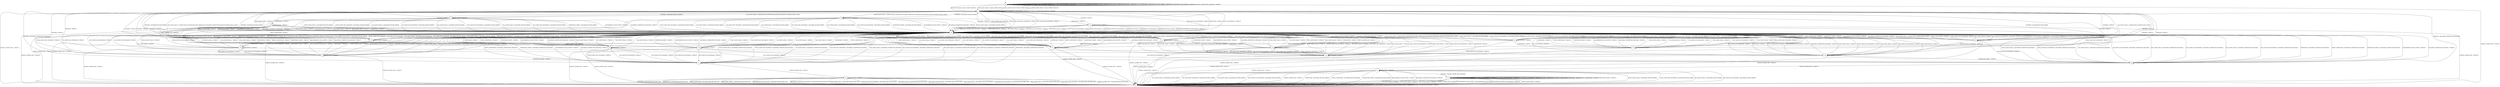digraph g {

	s0 [shape="circle" label="s0"];
	s1 [shape="circle" label="s1"];
	s2 [shape="circle" label="s2"];
	s3 [shape="circle" label="s3"];
	s4 [shape="circle" label="s4"];
	s5 [shape="circle" label="s5"];
	s6 [shape="circle" label="s6"];
	s7 [shape="circle" label="s7"];
	s8 [shape="circle" label="s8"];
	s9 [shape="circle" label="s9"];
	s10 [shape="circle" label="s10"];
	s11 [shape="circle" label="s11"];
	s12 [shape="circle" label="s12"];
	s13 [shape="circle" label="s13"];
	s14 [shape="circle" label="s14"];
	s15 [shape="circle" label="s15"];
	s16 [shape="circle" label="s16"];
	s17 [shape="circle" label="s17"];
	s18 [shape="circle" label="s18"];
	s19 [shape="circle" label="s19"];
	s20 [shape="circle" label="s20"];
	s21 [shape="circle" label="s21"];
	s22 [shape="circle" label="s22"];
	s23 [shape="circle" label="s23"];
	s24 [shape="circle" label="s24"];
	s25 [shape="circle" label="s25"];
	s0 -> s1 [label="ECDH_CLIENT_HELLO / HELLO_VERIFY_REQUEST"];
	s0 -> s0 [label="ECDH_CLIENT_KEY_EXCHANGE / TIMEOUT"];
	s0 -> s1 [label="DH_CLIENT_HELLO / HELLO_VERIFY_REQUEST"];
	s0 -> s0 [label="DH_CLIENT_KEY_EXCHANGE / TIMEOUT"];
	s0 -> s1 [label="PSK_CLIENT_HELLO / HELLO_VERIFY_REQUEST"];
	s0 -> s0 [label="PSK_CLIENT_KEY_EXCHANGE / TIMEOUT"];
	s0 -> s1 [label="RSA_CLIENT_HELLO / HELLO_VERIFY_REQUEST"];
	s0 -> s0 [label="RSA_CLIENT_KEY_EXCHANGE / TIMEOUT"];
	s0 -> s3 [label="CHANGE_CIPHER_SPEC / TIMEOUT"];
	s0 -> s0 [label="FINISHED / TIMEOUT"];
	s0 -> s0 [label="APPLICATION / TIMEOUT"];
	s0 -> s0 [label="CERTIFICATE / TIMEOUT"];
	s0 -> s0 [label="EMPTY_CERTIFICATE / TIMEOUT"];
	s0 -> s0 [label="CERTIFICATE_VERIFY / TIMEOUT"];
	s0 -> s0 [label="Alert(WARNING,CLOSE_NOTIFY) / TIMEOUT"];
	s0 -> s0 [label="Alert(FATAL,UNEXPECTED_MESSAGE) / TIMEOUT"];
	s1 -> s9 [label="ECDH_CLIENT_HELLO / SERVER_HELLO,CERTIFICATE,ECDHE_SERVER_KEY_EXCHANGE,CERTIFICATE_REQUEST,SERVER_HELLO_DONE"];
	s1 -> s20 [label="ECDH_CLIENT_KEY_EXCHANGE / TIMEOUT"];
	s1 -> s14 [label="DH_CLIENT_HELLO / SERVER_HELLO,CERTIFICATE,DHE_SERVER_KEY_EXCHANGE,CERTIFICATE_REQUEST,SERVER_HELLO_DONE"];
	s1 -> s20 [label="DH_CLIENT_KEY_EXCHANGE / TIMEOUT"];
	s1 -> s4 [label="PSK_CLIENT_HELLO / SERVER_HELLO,SERVER_HELLO_DONE"];
	s1 -> s20 [label="PSK_CLIENT_KEY_EXCHANGE / TIMEOUT"];
	s1 -> s2 [label="RSA_CLIENT_HELLO / SERVER_HELLO,CERTIFICATE,CERTIFICATE_REQUEST,SERVER_HELLO_DONE"];
	s1 -> s20 [label="RSA_CLIENT_KEY_EXCHANGE / TIMEOUT"];
	s1 -> s3 [label="CHANGE_CIPHER_SPEC / TIMEOUT"];
	s1 -> s1 [label="FINISHED / TIMEOUT"];
	s1 -> s1 [label="APPLICATION / TIMEOUT"];
	s1 -> s20 [label="CERTIFICATE / TIMEOUT"];
	s1 -> s20 [label="EMPTY_CERTIFICATE / TIMEOUT"];
	s1 -> s20 [label="CERTIFICATE_VERIFY / TIMEOUT"];
	s1 -> s1 [label="Alert(WARNING,CLOSE_NOTIFY) / TIMEOUT"];
	s1 -> s1 [label="Alert(FATAL,UNEXPECTED_MESSAGE) / TIMEOUT"];
	s2 -> s20 [label="ECDH_CLIENT_HELLO / Alert(FATAL,DECODE_ERROR)"];
	s2 -> s20 [label="ECDH_CLIENT_KEY_EXCHANGE / Alert(FATAL,DECODE_ERROR)"];
	s2 -> s20 [label="DH_CLIENT_HELLO / Alert(FATAL,DECODE_ERROR)"];
	s2 -> s20 [label="DH_CLIENT_KEY_EXCHANGE / Alert(FATAL,DECODE_ERROR)"];
	s2 -> s20 [label="PSK_CLIENT_HELLO / Alert(FATAL,DECODE_ERROR)"];
	s2 -> s20 [label="PSK_CLIENT_KEY_EXCHANGE / Alert(FATAL,DECODE_ERROR)"];
	s2 -> s20 [label="RSA_CLIENT_HELLO / Alert(FATAL,DECODE_ERROR)"];
	s2 -> s20 [label="RSA_CLIENT_KEY_EXCHANGE / Alert(FATAL,DECODE_ERROR)"];
	s2 -> s3 [label="CHANGE_CIPHER_SPEC / TIMEOUT"];
	s2 -> s1 [label="FINISHED / Alert(FATAL,DECODE_ERROR)"];
	s2 -> s2 [label="APPLICATION / TIMEOUT"];
	s2 -> s6 [label="CERTIFICATE / TIMEOUT"];
	s2 -> s8 [label="EMPTY_CERTIFICATE / TIMEOUT"];
	s2 -> s20 [label="CERTIFICATE_VERIFY / Alert(FATAL,DECODE_ERROR)"];
	s2 -> s20 [label="Alert(WARNING,CLOSE_NOTIFY) / TIMEOUT"];
	s2 -> s20 [label="Alert(FATAL,UNEXPECTED_MESSAGE) / TIMEOUT"];
	s3 -> s3 [label="ECDH_CLIENT_HELLO / TIMEOUT"];
	s3 -> s3 [label="ECDH_CLIENT_KEY_EXCHANGE / TIMEOUT"];
	s3 -> s3 [label="DH_CLIENT_HELLO / TIMEOUT"];
	s3 -> s3 [label="DH_CLIENT_KEY_EXCHANGE / TIMEOUT"];
	s3 -> s3 [label="PSK_CLIENT_HELLO / TIMEOUT"];
	s3 -> s3 [label="PSK_CLIENT_KEY_EXCHANGE / TIMEOUT"];
	s3 -> s3 [label="RSA_CLIENT_HELLO / TIMEOUT"];
	s3 -> s3 [label="RSA_CLIENT_KEY_EXCHANGE / TIMEOUT"];
	s3 -> s3 [label="CHANGE_CIPHER_SPEC / TIMEOUT"];
	s3 -> s3 [label="FINISHED / TIMEOUT"];
	s3 -> s3 [label="APPLICATION / TIMEOUT"];
	s3 -> s3 [label="CERTIFICATE / TIMEOUT"];
	s3 -> s3 [label="EMPTY_CERTIFICATE / TIMEOUT"];
	s3 -> s3 [label="CERTIFICATE_VERIFY / TIMEOUT"];
	s3 -> s3 [label="Alert(WARNING,CLOSE_NOTIFY) / TIMEOUT"];
	s3 -> s3 [label="Alert(FATAL,UNEXPECTED_MESSAGE) / TIMEOUT"];
	s4 -> s20 [label="ECDH_CLIENT_HELLO / TIMEOUT"];
	s4 -> s20 [label="ECDH_CLIENT_KEY_EXCHANGE / TIMEOUT"];
	s4 -> s20 [label="DH_CLIENT_HELLO / TIMEOUT"];
	s4 -> s20 [label="DH_CLIENT_KEY_EXCHANGE / Alert(FATAL,UNKNOWN_PSK_IDENTITY)"];
	s4 -> s20 [label="PSK_CLIENT_HELLO / TIMEOUT"];
	s4 -> s5 [label="PSK_CLIENT_KEY_EXCHANGE / TIMEOUT"];
	s4 -> s20 [label="RSA_CLIENT_HELLO / TIMEOUT"];
	s4 -> s20 [label="RSA_CLIENT_KEY_EXCHANGE / Alert(FATAL,UNKNOWN_PSK_IDENTITY)"];
	s4 -> s3 [label="CHANGE_CIPHER_SPEC / TIMEOUT"];
	s4 -> s1 [label="FINISHED / TIMEOUT"];
	s4 -> s4 [label="APPLICATION / TIMEOUT"];
	s4 -> s20 [label="CERTIFICATE / TIMEOUT"];
	s4 -> s20 [label="EMPTY_CERTIFICATE / TIMEOUT"];
	s4 -> s20 [label="CERTIFICATE_VERIFY / TIMEOUT"];
	s4 -> s20 [label="Alert(WARNING,CLOSE_NOTIFY) / TIMEOUT"];
	s4 -> s20 [label="Alert(FATAL,UNEXPECTED_MESSAGE) / TIMEOUT"];
	s5 -> s20 [label="ECDH_CLIENT_HELLO / Alert(FATAL,UNEXPECTED_MESSAGE)"];
	s5 -> s20 [label="ECDH_CLIENT_KEY_EXCHANGE / Alert(FATAL,UNEXPECTED_MESSAGE)"];
	s5 -> s20 [label="DH_CLIENT_HELLO / Alert(FATAL,UNEXPECTED_MESSAGE)"];
	s5 -> s20 [label="DH_CLIENT_KEY_EXCHANGE / Alert(FATAL,UNEXPECTED_MESSAGE)"];
	s5 -> s20 [label="PSK_CLIENT_HELLO / Alert(FATAL,UNEXPECTED_MESSAGE)"];
	s5 -> s20 [label="PSK_CLIENT_KEY_EXCHANGE / Alert(FATAL,UNEXPECTED_MESSAGE)"];
	s5 -> s20 [label="RSA_CLIENT_HELLO / Alert(FATAL,UNEXPECTED_MESSAGE)"];
	s5 -> s20 [label="RSA_CLIENT_KEY_EXCHANGE / Alert(FATAL,UNEXPECTED_MESSAGE)"];
	s5 -> s11 [label="CHANGE_CIPHER_SPEC / TIMEOUT"];
	s5 -> s1 [label="FINISHED / Alert(FATAL,UNEXPECTED_MESSAGE)"];
	s5 -> s5 [label="APPLICATION / TIMEOUT"];
	s5 -> s20 [label="CERTIFICATE / Alert(FATAL,UNEXPECTED_MESSAGE)"];
	s5 -> s20 [label="EMPTY_CERTIFICATE / Alert(FATAL,UNEXPECTED_MESSAGE)"];
	s5 -> s20 [label="CERTIFICATE_VERIFY / Alert(FATAL,UNEXPECTED_MESSAGE)"];
	s5 -> s20 [label="Alert(WARNING,CLOSE_NOTIFY) / TIMEOUT"];
	s5 -> s20 [label="Alert(FATAL,UNEXPECTED_MESSAGE) / TIMEOUT"];
	s6 -> s20 [label="ECDH_CLIENT_HELLO / TIMEOUT"];
	s6 -> s7 [label="ECDH_CLIENT_KEY_EXCHANGE / TIMEOUT"];
	s6 -> s20 [label="DH_CLIENT_HELLO / TIMEOUT"];
	s6 -> s7 [label="DH_CLIENT_KEY_EXCHANGE / TIMEOUT"];
	s6 -> s20 [label="PSK_CLIENT_HELLO / TIMEOUT"];
	s6 -> s7 [label="PSK_CLIENT_KEY_EXCHANGE / TIMEOUT"];
	s6 -> s20 [label="RSA_CLIENT_HELLO / TIMEOUT"];
	s6 -> s19 [label="RSA_CLIENT_KEY_EXCHANGE / TIMEOUT"];
	s6 -> s3 [label="CHANGE_CIPHER_SPEC / TIMEOUT"];
	s6 -> s1 [label="FINISHED / TIMEOUT"];
	s6 -> s6 [label="APPLICATION / TIMEOUT"];
	s6 -> s20 [label="CERTIFICATE / TIMEOUT"];
	s6 -> s20 [label="EMPTY_CERTIFICATE / TIMEOUT"];
	s6 -> s20 [label="CERTIFICATE_VERIFY / TIMEOUT"];
	s6 -> s20 [label="Alert(WARNING,CLOSE_NOTIFY) / TIMEOUT"];
	s6 -> s20 [label="Alert(FATAL,UNEXPECTED_MESSAGE) / TIMEOUT"];
	s7 -> s20 [label="ECDH_CLIENT_HELLO / TIMEOUT"];
	s7 -> s20 [label="ECDH_CLIENT_KEY_EXCHANGE / TIMEOUT"];
	s7 -> s20 [label="DH_CLIENT_HELLO / TIMEOUT"];
	s7 -> s20 [label="DH_CLIENT_KEY_EXCHANGE / TIMEOUT"];
	s7 -> s20 [label="PSK_CLIENT_HELLO / TIMEOUT"];
	s7 -> s20 [label="PSK_CLIENT_KEY_EXCHANGE / TIMEOUT"];
	s7 -> s20 [label="RSA_CLIENT_HELLO / TIMEOUT"];
	s7 -> s20 [label="RSA_CLIENT_KEY_EXCHANGE / TIMEOUT"];
	s7 -> s3 [label="CHANGE_CIPHER_SPEC / TIMEOUT"];
	s7 -> s1 [label="FINISHED / TIMEOUT"];
	s7 -> s7 [label="APPLICATION / TIMEOUT"];
	s7 -> s20 [label="CERTIFICATE / TIMEOUT"];
	s7 -> s20 [label="EMPTY_CERTIFICATE / TIMEOUT"];
	s7 -> s17 [label="CERTIFICATE_VERIFY / TIMEOUT"];
	s7 -> s20 [label="Alert(WARNING,CLOSE_NOTIFY) / TIMEOUT"];
	s7 -> s20 [label="Alert(FATAL,UNEXPECTED_MESSAGE) / TIMEOUT"];
	s8 -> s20 [label="ECDH_CLIENT_HELLO / TIMEOUT"];
	s8 -> s17 [label="ECDH_CLIENT_KEY_EXCHANGE / TIMEOUT"];
	s8 -> s20 [label="DH_CLIENT_HELLO / TIMEOUT"];
	s8 -> s17 [label="DH_CLIENT_KEY_EXCHANGE / TIMEOUT"];
	s8 -> s20 [label="PSK_CLIENT_HELLO / TIMEOUT"];
	s8 -> s17 [label="PSK_CLIENT_KEY_EXCHANGE / TIMEOUT"];
	s8 -> s20 [label="RSA_CLIENT_HELLO / TIMEOUT"];
	s8 -> s5 [label="RSA_CLIENT_KEY_EXCHANGE / TIMEOUT"];
	s8 -> s3 [label="CHANGE_CIPHER_SPEC / TIMEOUT"];
	s8 -> s1 [label="FINISHED / TIMEOUT"];
	s8 -> s8 [label="APPLICATION / TIMEOUT"];
	s8 -> s20 [label="CERTIFICATE / TIMEOUT"];
	s8 -> s20 [label="EMPTY_CERTIFICATE / TIMEOUT"];
	s8 -> s20 [label="CERTIFICATE_VERIFY / TIMEOUT"];
	s8 -> s20 [label="Alert(WARNING,CLOSE_NOTIFY) / TIMEOUT"];
	s8 -> s20 [label="Alert(FATAL,UNEXPECTED_MESSAGE) / TIMEOUT"];
	s9 -> s20 [label="ECDH_CLIENT_HELLO / Alert(FATAL,DECODE_ERROR)"];
	s9 -> s20 [label="ECDH_CLIENT_KEY_EXCHANGE / Alert(FATAL,DECODE_ERROR)"];
	s9 -> s20 [label="DH_CLIENT_HELLO / Alert(FATAL,DECODE_ERROR)"];
	s9 -> s20 [label="DH_CLIENT_KEY_EXCHANGE / Alert(FATAL,DECODE_ERROR)"];
	s9 -> s20 [label="PSK_CLIENT_HELLO / Alert(FATAL,DECODE_ERROR)"];
	s9 -> s20 [label="PSK_CLIENT_KEY_EXCHANGE / Alert(FATAL,DECODE_ERROR)"];
	s9 -> s20 [label="RSA_CLIENT_HELLO / Alert(FATAL,DECODE_ERROR)"];
	s9 -> s20 [label="RSA_CLIENT_KEY_EXCHANGE / Alert(FATAL,DECODE_ERROR)"];
	s9 -> s3 [label="CHANGE_CIPHER_SPEC / TIMEOUT"];
	s9 -> s1 [label="FINISHED / Alert(FATAL,DECODE_ERROR)"];
	s9 -> s9 [label="APPLICATION / TIMEOUT"];
	s9 -> s10 [label="CERTIFICATE / TIMEOUT"];
	s9 -> s12 [label="EMPTY_CERTIFICATE / TIMEOUT"];
	s9 -> s20 [label="CERTIFICATE_VERIFY / Alert(FATAL,DECODE_ERROR)"];
	s9 -> s20 [label="Alert(WARNING,CLOSE_NOTIFY) / TIMEOUT"];
	s9 -> s20 [label="Alert(FATAL,UNEXPECTED_MESSAGE) / TIMEOUT"];
	s10 -> s20 [label="ECDH_CLIENT_HELLO / TIMEOUT"];
	s10 -> s19 [label="ECDH_CLIENT_KEY_EXCHANGE / TIMEOUT"];
	s10 -> s20 [label="DH_CLIENT_HELLO / TIMEOUT"];
	s10 -> s20 [label="DH_CLIENT_KEY_EXCHANGE / TIMEOUT"];
	s10 -> s20 [label="PSK_CLIENT_HELLO / TIMEOUT"];
	s10 -> s20 [label="PSK_CLIENT_KEY_EXCHANGE / TIMEOUT"];
	s10 -> s20 [label="RSA_CLIENT_HELLO / TIMEOUT"];
	s10 -> s20 [label="RSA_CLIENT_KEY_EXCHANGE / TIMEOUT"];
	s10 -> s3 [label="CHANGE_CIPHER_SPEC / TIMEOUT"];
	s10 -> s1 [label="FINISHED / TIMEOUT"];
	s10 -> s10 [label="APPLICATION / TIMEOUT"];
	s10 -> s20 [label="CERTIFICATE / TIMEOUT"];
	s10 -> s20 [label="EMPTY_CERTIFICATE / TIMEOUT"];
	s10 -> s20 [label="CERTIFICATE_VERIFY / TIMEOUT"];
	s10 -> s20 [label="Alert(WARNING,CLOSE_NOTIFY) / TIMEOUT"];
	s10 -> s20 [label="Alert(FATAL,UNEXPECTED_MESSAGE) / TIMEOUT"];
	s11 -> s3 [label="ECDH_CLIENT_HELLO / Alert(FATAL,DECODE_ERROR)"];
	s11 -> s3 [label="ECDH_CLIENT_KEY_EXCHANGE / Alert(FATAL,DECODE_ERROR)"];
	s11 -> s3 [label="DH_CLIENT_HELLO / Alert(FATAL,DECODE_ERROR)"];
	s11 -> s3 [label="DH_CLIENT_KEY_EXCHANGE / Alert(FATAL,DECODE_ERROR)"];
	s11 -> s3 [label="PSK_CLIENT_HELLO / Alert(FATAL,DECODE_ERROR)"];
	s11 -> s3 [label="PSK_CLIENT_KEY_EXCHANGE / Alert(FATAL,DECODE_ERROR)"];
	s11 -> s3 [label="RSA_CLIENT_HELLO / Alert(FATAL,DECODE_ERROR)"];
	s11 -> s3 [label="RSA_CLIENT_KEY_EXCHANGE / Alert(FATAL,DECODE_ERROR)"];
	s11 -> s3 [label="CHANGE_CIPHER_SPEC / TIMEOUT"];
	s11 -> s13 [label="FINISHED / CHANGE_CIPHER_SPEC,FINISHED"];
	s11 -> s11 [label="APPLICATION / TIMEOUT"];
	s11 -> s3 [label="CERTIFICATE / Alert(FATAL,DECODE_ERROR)"];
	s11 -> s3 [label="EMPTY_CERTIFICATE / Alert(FATAL,DECODE_ERROR)"];
	s11 -> s3 [label="CERTIFICATE_VERIFY / Alert(FATAL,DECODE_ERROR)"];
	s11 -> s3 [label="Alert(WARNING,CLOSE_NOTIFY) / TIMEOUT"];
	s11 -> s3 [label="Alert(FATAL,UNEXPECTED_MESSAGE) / TIMEOUT"];
	s12 -> s20 [label="ECDH_CLIENT_HELLO / TIMEOUT"];
	s12 -> s5 [label="ECDH_CLIENT_KEY_EXCHANGE / TIMEOUT"];
	s12 -> s20 [label="DH_CLIENT_HELLO / TIMEOUT"];
	s12 -> s20 [label="DH_CLIENT_KEY_EXCHANGE / TIMEOUT"];
	s12 -> s20 [label="PSK_CLIENT_HELLO / TIMEOUT"];
	s12 -> s20 [label="PSK_CLIENT_KEY_EXCHANGE / TIMEOUT"];
	s12 -> s20 [label="RSA_CLIENT_HELLO / TIMEOUT"];
	s12 -> s20 [label="RSA_CLIENT_KEY_EXCHANGE / TIMEOUT"];
	s12 -> s3 [label="CHANGE_CIPHER_SPEC / TIMEOUT"];
	s12 -> s1 [label="FINISHED / TIMEOUT"];
	s12 -> s12 [label="APPLICATION / TIMEOUT"];
	s12 -> s20 [label="CERTIFICATE / TIMEOUT"];
	s12 -> s20 [label="EMPTY_CERTIFICATE / TIMEOUT"];
	s12 -> s20 [label="CERTIFICATE_VERIFY / TIMEOUT"];
	s12 -> s20 [label="Alert(WARNING,CLOSE_NOTIFY) / TIMEOUT"];
	s12 -> s20 [label="Alert(FATAL,UNEXPECTED_MESSAGE) / TIMEOUT"];
	s13 -> s3 [label="ECDH_CLIENT_HELLO / TIMEOUT"];
	s13 -> s13 [label="ECDH_CLIENT_KEY_EXCHANGE / TIMEOUT"];
	s13 -> s3 [label="DH_CLIENT_HELLO / TIMEOUT"];
	s13 -> s13 [label="DH_CLIENT_KEY_EXCHANGE / TIMEOUT"];
	s13 -> s3 [label="PSK_CLIENT_HELLO / TIMEOUT"];
	s13 -> s13 [label="PSK_CLIENT_KEY_EXCHANGE / TIMEOUT"];
	s13 -> s3 [label="RSA_CLIENT_HELLO / TIMEOUT"];
	s13 -> s13 [label="RSA_CLIENT_KEY_EXCHANGE / TIMEOUT"];
	s13 -> s3 [label="CHANGE_CIPHER_SPEC / TIMEOUT"];
	s13 -> s13 [label="FINISHED / TIMEOUT"];
	s13 -> s13 [label="APPLICATION / APPLICATION"];
	s13 -> s13 [label="CERTIFICATE / TIMEOUT"];
	s13 -> s13 [label="EMPTY_CERTIFICATE / TIMEOUT"];
	s13 -> s13 [label="CERTIFICATE_VERIFY / TIMEOUT"];
	s13 -> s3 [label="Alert(WARNING,CLOSE_NOTIFY) / Alert(WARNING,CLOSE_NOTIFY)"];
	s13 -> s3 [label="Alert(FATAL,UNEXPECTED_MESSAGE) / TIMEOUT"];
	s14 -> s20 [label="ECDH_CLIENT_HELLO / Alert(FATAL,DECODE_ERROR)"];
	s14 -> s20 [label="ECDH_CLIENT_KEY_EXCHANGE / Alert(FATAL,DECODE_ERROR)"];
	s14 -> s20 [label="DH_CLIENT_HELLO / Alert(FATAL,DECODE_ERROR)"];
	s14 -> s20 [label="DH_CLIENT_KEY_EXCHANGE / Alert(FATAL,DECODE_ERROR)"];
	s14 -> s20 [label="PSK_CLIENT_HELLO / Alert(FATAL,DECODE_ERROR)"];
	s14 -> s20 [label="PSK_CLIENT_KEY_EXCHANGE / Alert(FATAL,DECODE_ERROR)"];
	s14 -> s20 [label="RSA_CLIENT_HELLO / Alert(FATAL,DECODE_ERROR)"];
	s14 -> s20 [label="RSA_CLIENT_KEY_EXCHANGE / Alert(FATAL,DECODE_ERROR)"];
	s14 -> s3 [label="CHANGE_CIPHER_SPEC / TIMEOUT"];
	s14 -> s1 [label="FINISHED / Alert(FATAL,DECODE_ERROR)"];
	s14 -> s14 [label="APPLICATION / TIMEOUT"];
	s14 -> s15 [label="CERTIFICATE / TIMEOUT"];
	s14 -> s16 [label="EMPTY_CERTIFICATE / TIMEOUT"];
	s14 -> s20 [label="CERTIFICATE_VERIFY / Alert(FATAL,DECODE_ERROR)"];
	s14 -> s20 [label="Alert(WARNING,CLOSE_NOTIFY) / TIMEOUT"];
	s14 -> s20 [label="Alert(FATAL,UNEXPECTED_MESSAGE) / TIMEOUT"];
	s15 -> s20 [label="ECDH_CLIENT_HELLO / TIMEOUT"];
	s15 -> s20 [label="ECDH_CLIENT_KEY_EXCHANGE / TIMEOUT"];
	s15 -> s20 [label="DH_CLIENT_HELLO / TIMEOUT"];
	s15 -> s19 [label="DH_CLIENT_KEY_EXCHANGE / TIMEOUT"];
	s15 -> s20 [label="PSK_CLIENT_HELLO / TIMEOUT"];
	s15 -> s7 [label="PSK_CLIENT_KEY_EXCHANGE / TIMEOUT"];
	s15 -> s20 [label="RSA_CLIENT_HELLO / TIMEOUT"];
	s15 -> s7 [label="RSA_CLIENT_KEY_EXCHANGE / TIMEOUT"];
	s15 -> s3 [label="CHANGE_CIPHER_SPEC / TIMEOUT"];
	s15 -> s1 [label="FINISHED / TIMEOUT"];
	s15 -> s15 [label="APPLICATION / TIMEOUT"];
	s15 -> s20 [label="CERTIFICATE / TIMEOUT"];
	s15 -> s20 [label="EMPTY_CERTIFICATE / TIMEOUT"];
	s15 -> s20 [label="CERTIFICATE_VERIFY / TIMEOUT"];
	s15 -> s20 [label="Alert(WARNING,CLOSE_NOTIFY) / TIMEOUT"];
	s15 -> s20 [label="Alert(FATAL,UNEXPECTED_MESSAGE) / TIMEOUT"];
	s16 -> s20 [label="ECDH_CLIENT_HELLO / TIMEOUT"];
	s16 -> s20 [label="ECDH_CLIENT_KEY_EXCHANGE / TIMEOUT"];
	s16 -> s20 [label="DH_CLIENT_HELLO / TIMEOUT"];
	s16 -> s5 [label="DH_CLIENT_KEY_EXCHANGE / TIMEOUT"];
	s16 -> s20 [label="PSK_CLIENT_HELLO / TIMEOUT"];
	s16 -> s17 [label="PSK_CLIENT_KEY_EXCHANGE / TIMEOUT"];
	s16 -> s20 [label="RSA_CLIENT_HELLO / TIMEOUT"];
	s16 -> s17 [label="RSA_CLIENT_KEY_EXCHANGE / TIMEOUT"];
	s16 -> s3 [label="CHANGE_CIPHER_SPEC / TIMEOUT"];
	s16 -> s1 [label="FINISHED / TIMEOUT"];
	s16 -> s16 [label="APPLICATION / TIMEOUT"];
	s16 -> s20 [label="CERTIFICATE / TIMEOUT"];
	s16 -> s20 [label="EMPTY_CERTIFICATE / TIMEOUT"];
	s16 -> s20 [label="CERTIFICATE_VERIFY / TIMEOUT"];
	s16 -> s20 [label="Alert(WARNING,CLOSE_NOTIFY) / TIMEOUT"];
	s16 -> s20 [label="Alert(FATAL,UNEXPECTED_MESSAGE) / TIMEOUT"];
	s17 -> s20 [label="ECDH_CLIENT_HELLO / Alert(FATAL,UNEXPECTED_MESSAGE)"];
	s17 -> s20 [label="ECDH_CLIENT_KEY_EXCHANGE / Alert(FATAL,UNEXPECTED_MESSAGE)"];
	s17 -> s20 [label="DH_CLIENT_HELLO / Alert(FATAL,UNEXPECTED_MESSAGE)"];
	s17 -> s20 [label="DH_CLIENT_KEY_EXCHANGE / Alert(FATAL,UNEXPECTED_MESSAGE)"];
	s17 -> s20 [label="PSK_CLIENT_HELLO / Alert(FATAL,UNEXPECTED_MESSAGE)"];
	s17 -> s20 [label="PSK_CLIENT_KEY_EXCHANGE / Alert(FATAL,UNEXPECTED_MESSAGE)"];
	s17 -> s20 [label="RSA_CLIENT_HELLO / Alert(FATAL,UNEXPECTED_MESSAGE)"];
	s17 -> s20 [label="RSA_CLIENT_KEY_EXCHANGE / Alert(FATAL,UNEXPECTED_MESSAGE)"];
	s17 -> s18 [label="CHANGE_CIPHER_SPEC / TIMEOUT"];
	s17 -> s1 [label="FINISHED / Alert(FATAL,UNEXPECTED_MESSAGE)"];
	s17 -> s17 [label="APPLICATION / TIMEOUT"];
	s17 -> s20 [label="CERTIFICATE / Alert(FATAL,UNEXPECTED_MESSAGE)"];
	s17 -> s20 [label="EMPTY_CERTIFICATE / Alert(FATAL,UNEXPECTED_MESSAGE)"];
	s17 -> s20 [label="CERTIFICATE_VERIFY / Alert(FATAL,UNEXPECTED_MESSAGE)"];
	s17 -> s20 [label="Alert(WARNING,CLOSE_NOTIFY) / TIMEOUT"];
	s17 -> s20 [label="Alert(FATAL,UNEXPECTED_MESSAGE) / TIMEOUT"];
	s18 -> s3 [label="ECDH_CLIENT_HELLO / Alert(FATAL,BAD_RECORD_MAC)"];
	s18 -> s3 [label="ECDH_CLIENT_KEY_EXCHANGE / Alert(FATAL,BAD_RECORD_MAC)"];
	s18 -> s3 [label="DH_CLIENT_HELLO / Alert(FATAL,BAD_RECORD_MAC)"];
	s18 -> s3 [label="DH_CLIENT_KEY_EXCHANGE / Alert(FATAL,BAD_RECORD_MAC)"];
	s18 -> s3 [label="PSK_CLIENT_HELLO / Alert(FATAL,BAD_RECORD_MAC)"];
	s18 -> s3 [label="PSK_CLIENT_KEY_EXCHANGE / Alert(FATAL,BAD_RECORD_MAC)"];
	s18 -> s3 [label="RSA_CLIENT_HELLO / Alert(FATAL,BAD_RECORD_MAC)"];
	s18 -> s3 [label="RSA_CLIENT_KEY_EXCHANGE / Alert(FATAL,BAD_RECORD_MAC)"];
	s18 -> s3 [label="CHANGE_CIPHER_SPEC / Alert(FATAL,BAD_RECORD_MAC)"];
	s18 -> s3 [label="FINISHED / Alert(FATAL,BAD_RECORD_MAC)"];
	s18 -> s18 [label="APPLICATION / TIMEOUT"];
	s18 -> s3 [label="CERTIFICATE / Alert(FATAL,BAD_RECORD_MAC)"];
	s18 -> s3 [label="EMPTY_CERTIFICATE / Alert(FATAL,BAD_RECORD_MAC)"];
	s18 -> s3 [label="CERTIFICATE_VERIFY / Alert(FATAL,BAD_RECORD_MAC)"];
	s18 -> s3 [label="Alert(WARNING,CLOSE_NOTIFY) / Alert(FATAL,BAD_RECORD_MAC)"];
	s18 -> s3 [label="Alert(FATAL,UNEXPECTED_MESSAGE) / Alert(FATAL,BAD_RECORD_MAC)"];
	s19 -> s20 [label="ECDH_CLIENT_HELLO / TIMEOUT"];
	s19 -> s20 [label="ECDH_CLIENT_KEY_EXCHANGE / TIMEOUT"];
	s19 -> s20 [label="DH_CLIENT_HELLO / TIMEOUT"];
	s19 -> s20 [label="DH_CLIENT_KEY_EXCHANGE / TIMEOUT"];
	s19 -> s20 [label="PSK_CLIENT_HELLO / TIMEOUT"];
	s19 -> s20 [label="PSK_CLIENT_KEY_EXCHANGE / TIMEOUT"];
	s19 -> s20 [label="RSA_CLIENT_HELLO / TIMEOUT"];
	s19 -> s20 [label="RSA_CLIENT_KEY_EXCHANGE / TIMEOUT"];
	s19 -> s3 [label="CHANGE_CIPHER_SPEC / TIMEOUT"];
	s19 -> s1 [label="FINISHED / TIMEOUT"];
	s19 -> s19 [label="APPLICATION / TIMEOUT"];
	s19 -> s20 [label="CERTIFICATE / TIMEOUT"];
	s19 -> s20 [label="EMPTY_CERTIFICATE / TIMEOUT"];
	s19 -> s5 [label="CERTIFICATE_VERIFY / TIMEOUT"];
	s19 -> s20 [label="Alert(WARNING,CLOSE_NOTIFY) / TIMEOUT"];
	s19 -> s20 [label="Alert(FATAL,UNEXPECTED_MESSAGE) / TIMEOUT"];
	s20 -> s24 [label="ECDH_CLIENT_HELLO / SERVER_HELLO,CERTIFICATE,ECDHE_SERVER_KEY_EXCHANGE,CERTIFICATE_REQUEST,SERVER_HELLO_DONE"];
	s20 -> s20 [label="ECDH_CLIENT_KEY_EXCHANGE / TIMEOUT"];
	s20 -> s14 [label="DH_CLIENT_HELLO / SERVER_HELLO,CERTIFICATE,DHE_SERVER_KEY_EXCHANGE,CERTIFICATE_REQUEST,SERVER_HELLO_DONE"];
	s20 -> s20 [label="DH_CLIENT_KEY_EXCHANGE / TIMEOUT"];
	s20 -> s4 [label="PSK_CLIENT_HELLO / SERVER_HELLO,SERVER_HELLO_DONE"];
	s20 -> s20 [label="PSK_CLIENT_KEY_EXCHANGE / TIMEOUT"];
	s20 -> s21 [label="RSA_CLIENT_HELLO / SERVER_HELLO,CERTIFICATE,CERTIFICATE_REQUEST,SERVER_HELLO_DONE"];
	s20 -> s20 [label="RSA_CLIENT_KEY_EXCHANGE / TIMEOUT"];
	s20 -> s3 [label="CHANGE_CIPHER_SPEC / TIMEOUT"];
	s20 -> s1 [label="FINISHED / TIMEOUT"];
	s20 -> s20 [label="APPLICATION / TIMEOUT"];
	s20 -> s20 [label="CERTIFICATE / TIMEOUT"];
	s20 -> s20 [label="EMPTY_CERTIFICATE / TIMEOUT"];
	s20 -> s20 [label="CERTIFICATE_VERIFY / TIMEOUT"];
	s20 -> s20 [label="Alert(WARNING,CLOSE_NOTIFY) / TIMEOUT"];
	s20 -> s20 [label="Alert(FATAL,UNEXPECTED_MESSAGE) / TIMEOUT"];
	s21 -> s20 [label="ECDH_CLIENT_HELLO / Alert(FATAL,DECODE_ERROR)"];
	s21 -> s20 [label="ECDH_CLIENT_KEY_EXCHANGE / Alert(FATAL,DECODE_ERROR)"];
	s21 -> s20 [label="DH_CLIENT_HELLO / Alert(FATAL,DECODE_ERROR)"];
	s21 -> s20 [label="DH_CLIENT_KEY_EXCHANGE / Alert(FATAL,DECODE_ERROR)"];
	s21 -> s20 [label="PSK_CLIENT_HELLO / Alert(FATAL,DECODE_ERROR)"];
	s21 -> s20 [label="PSK_CLIENT_KEY_EXCHANGE / Alert(FATAL,DECODE_ERROR)"];
	s21 -> s20 [label="RSA_CLIENT_HELLO / Alert(FATAL,DECODE_ERROR)"];
	s21 -> s20 [label="RSA_CLIENT_KEY_EXCHANGE / Alert(FATAL,DECODE_ERROR)"];
	s21 -> s3 [label="CHANGE_CIPHER_SPEC / TIMEOUT"];
	s21 -> s1 [label="FINISHED / Alert(FATAL,DECODE_ERROR)"];
	s21 -> s21 [label="APPLICATION / TIMEOUT"];
	s21 -> s22 [label="CERTIFICATE / TIMEOUT"];
	s21 -> s8 [label="EMPTY_CERTIFICATE / TIMEOUT"];
	s21 -> s20 [label="CERTIFICATE_VERIFY / Alert(FATAL,DECODE_ERROR)"];
	s21 -> s20 [label="Alert(WARNING,CLOSE_NOTIFY) / TIMEOUT"];
	s21 -> s20 [label="Alert(FATAL,UNEXPECTED_MESSAGE) / TIMEOUT"];
	s22 -> s20 [label="ECDH_CLIENT_HELLO / TIMEOUT"];
	s22 -> s23 [label="ECDH_CLIENT_KEY_EXCHANGE / TIMEOUT"];
	s22 -> s20 [label="DH_CLIENT_HELLO / TIMEOUT"];
	s22 -> s23 [label="DH_CLIENT_KEY_EXCHANGE / TIMEOUT"];
	s22 -> s20 [label="PSK_CLIENT_HELLO / TIMEOUT"];
	s22 -> s23 [label="PSK_CLIENT_KEY_EXCHANGE / TIMEOUT"];
	s22 -> s20 [label="RSA_CLIENT_HELLO / TIMEOUT"];
	s22 -> s23 [label="RSA_CLIENT_KEY_EXCHANGE / TIMEOUT"];
	s22 -> s3 [label="CHANGE_CIPHER_SPEC / TIMEOUT"];
	s22 -> s1 [label="FINISHED / TIMEOUT"];
	s22 -> s22 [label="APPLICATION / TIMEOUT"];
	s22 -> s20 [label="CERTIFICATE / TIMEOUT"];
	s22 -> s20 [label="EMPTY_CERTIFICATE / TIMEOUT"];
	s22 -> s20 [label="CERTIFICATE_VERIFY / TIMEOUT"];
	s22 -> s20 [label="Alert(WARNING,CLOSE_NOTIFY) / TIMEOUT"];
	s22 -> s20 [label="Alert(FATAL,UNEXPECTED_MESSAGE) / TIMEOUT"];
	s23 -> s20 [label="ECDH_CLIENT_HELLO / TIMEOUT"];
	s23 -> s20 [label="ECDH_CLIENT_KEY_EXCHANGE / TIMEOUT"];
	s23 -> s20 [label="DH_CLIENT_HELLO / TIMEOUT"];
	s23 -> s20 [label="DH_CLIENT_KEY_EXCHANGE / TIMEOUT"];
	s23 -> s20 [label="PSK_CLIENT_HELLO / TIMEOUT"];
	s23 -> s20 [label="PSK_CLIENT_KEY_EXCHANGE / TIMEOUT"];
	s23 -> s20 [label="RSA_CLIENT_HELLO / TIMEOUT"];
	s23 -> s20 [label="RSA_CLIENT_KEY_EXCHANGE / TIMEOUT"];
	s23 -> s3 [label="CHANGE_CIPHER_SPEC / TIMEOUT"];
	s23 -> s1 [label="FINISHED / TIMEOUT"];
	s23 -> s23 [label="APPLICATION / TIMEOUT"];
	s23 -> s20 [label="CERTIFICATE / TIMEOUT"];
	s23 -> s20 [label="EMPTY_CERTIFICATE / TIMEOUT"];
	s23 -> s20 [label="CERTIFICATE_VERIFY / TIMEOUT"];
	s23 -> s20 [label="Alert(WARNING,CLOSE_NOTIFY) / TIMEOUT"];
	s23 -> s20 [label="Alert(FATAL,UNEXPECTED_MESSAGE) / TIMEOUT"];
	s24 -> s20 [label="ECDH_CLIENT_HELLO / Alert(FATAL,DECODE_ERROR)"];
	s24 -> s20 [label="ECDH_CLIENT_KEY_EXCHANGE / Alert(FATAL,DECODE_ERROR)"];
	s24 -> s20 [label="DH_CLIENT_HELLO / Alert(FATAL,DECODE_ERROR)"];
	s24 -> s20 [label="DH_CLIENT_KEY_EXCHANGE / Alert(FATAL,DECODE_ERROR)"];
	s24 -> s20 [label="PSK_CLIENT_HELLO / Alert(FATAL,DECODE_ERROR)"];
	s24 -> s20 [label="PSK_CLIENT_KEY_EXCHANGE / Alert(FATAL,DECODE_ERROR)"];
	s24 -> s20 [label="RSA_CLIENT_HELLO / Alert(FATAL,DECODE_ERROR)"];
	s24 -> s20 [label="RSA_CLIENT_KEY_EXCHANGE / Alert(FATAL,DECODE_ERROR)"];
	s24 -> s3 [label="CHANGE_CIPHER_SPEC / TIMEOUT"];
	s24 -> s1 [label="FINISHED / Alert(FATAL,DECODE_ERROR)"];
	s24 -> s24 [label="APPLICATION / TIMEOUT"];
	s24 -> s25 [label="CERTIFICATE / TIMEOUT"];
	s24 -> s12 [label="EMPTY_CERTIFICATE / TIMEOUT"];
	s24 -> s20 [label="CERTIFICATE_VERIFY / Alert(FATAL,DECODE_ERROR)"];
	s24 -> s20 [label="Alert(WARNING,CLOSE_NOTIFY) / TIMEOUT"];
	s24 -> s20 [label="Alert(FATAL,UNEXPECTED_MESSAGE) / TIMEOUT"];
	s25 -> s20 [label="ECDH_CLIENT_HELLO / TIMEOUT"];
	s25 -> s23 [label="ECDH_CLIENT_KEY_EXCHANGE / TIMEOUT"];
	s25 -> s20 [label="DH_CLIENT_HELLO / TIMEOUT"];
	s25 -> s20 [label="DH_CLIENT_KEY_EXCHANGE / TIMEOUT"];
	s25 -> s20 [label="PSK_CLIENT_HELLO / TIMEOUT"];
	s25 -> s20 [label="PSK_CLIENT_KEY_EXCHANGE / TIMEOUT"];
	s25 -> s20 [label="RSA_CLIENT_HELLO / TIMEOUT"];
	s25 -> s20 [label="RSA_CLIENT_KEY_EXCHANGE / TIMEOUT"];
	s25 -> s3 [label="CHANGE_CIPHER_SPEC / TIMEOUT"];
	s25 -> s1 [label="FINISHED / TIMEOUT"];
	s25 -> s25 [label="APPLICATION / TIMEOUT"];
	s25 -> s20 [label="CERTIFICATE / TIMEOUT"];
	s25 -> s20 [label="EMPTY_CERTIFICATE / TIMEOUT"];
	s25 -> s20 [label="CERTIFICATE_VERIFY / TIMEOUT"];
	s25 -> s20 [label="Alert(WARNING,CLOSE_NOTIFY) / TIMEOUT"];
	s25 -> s20 [label="Alert(FATAL,UNEXPECTED_MESSAGE) / TIMEOUT"];

__start0 [label="" shape="none" width="0" height="0"];
__start0 -> s0;

}
